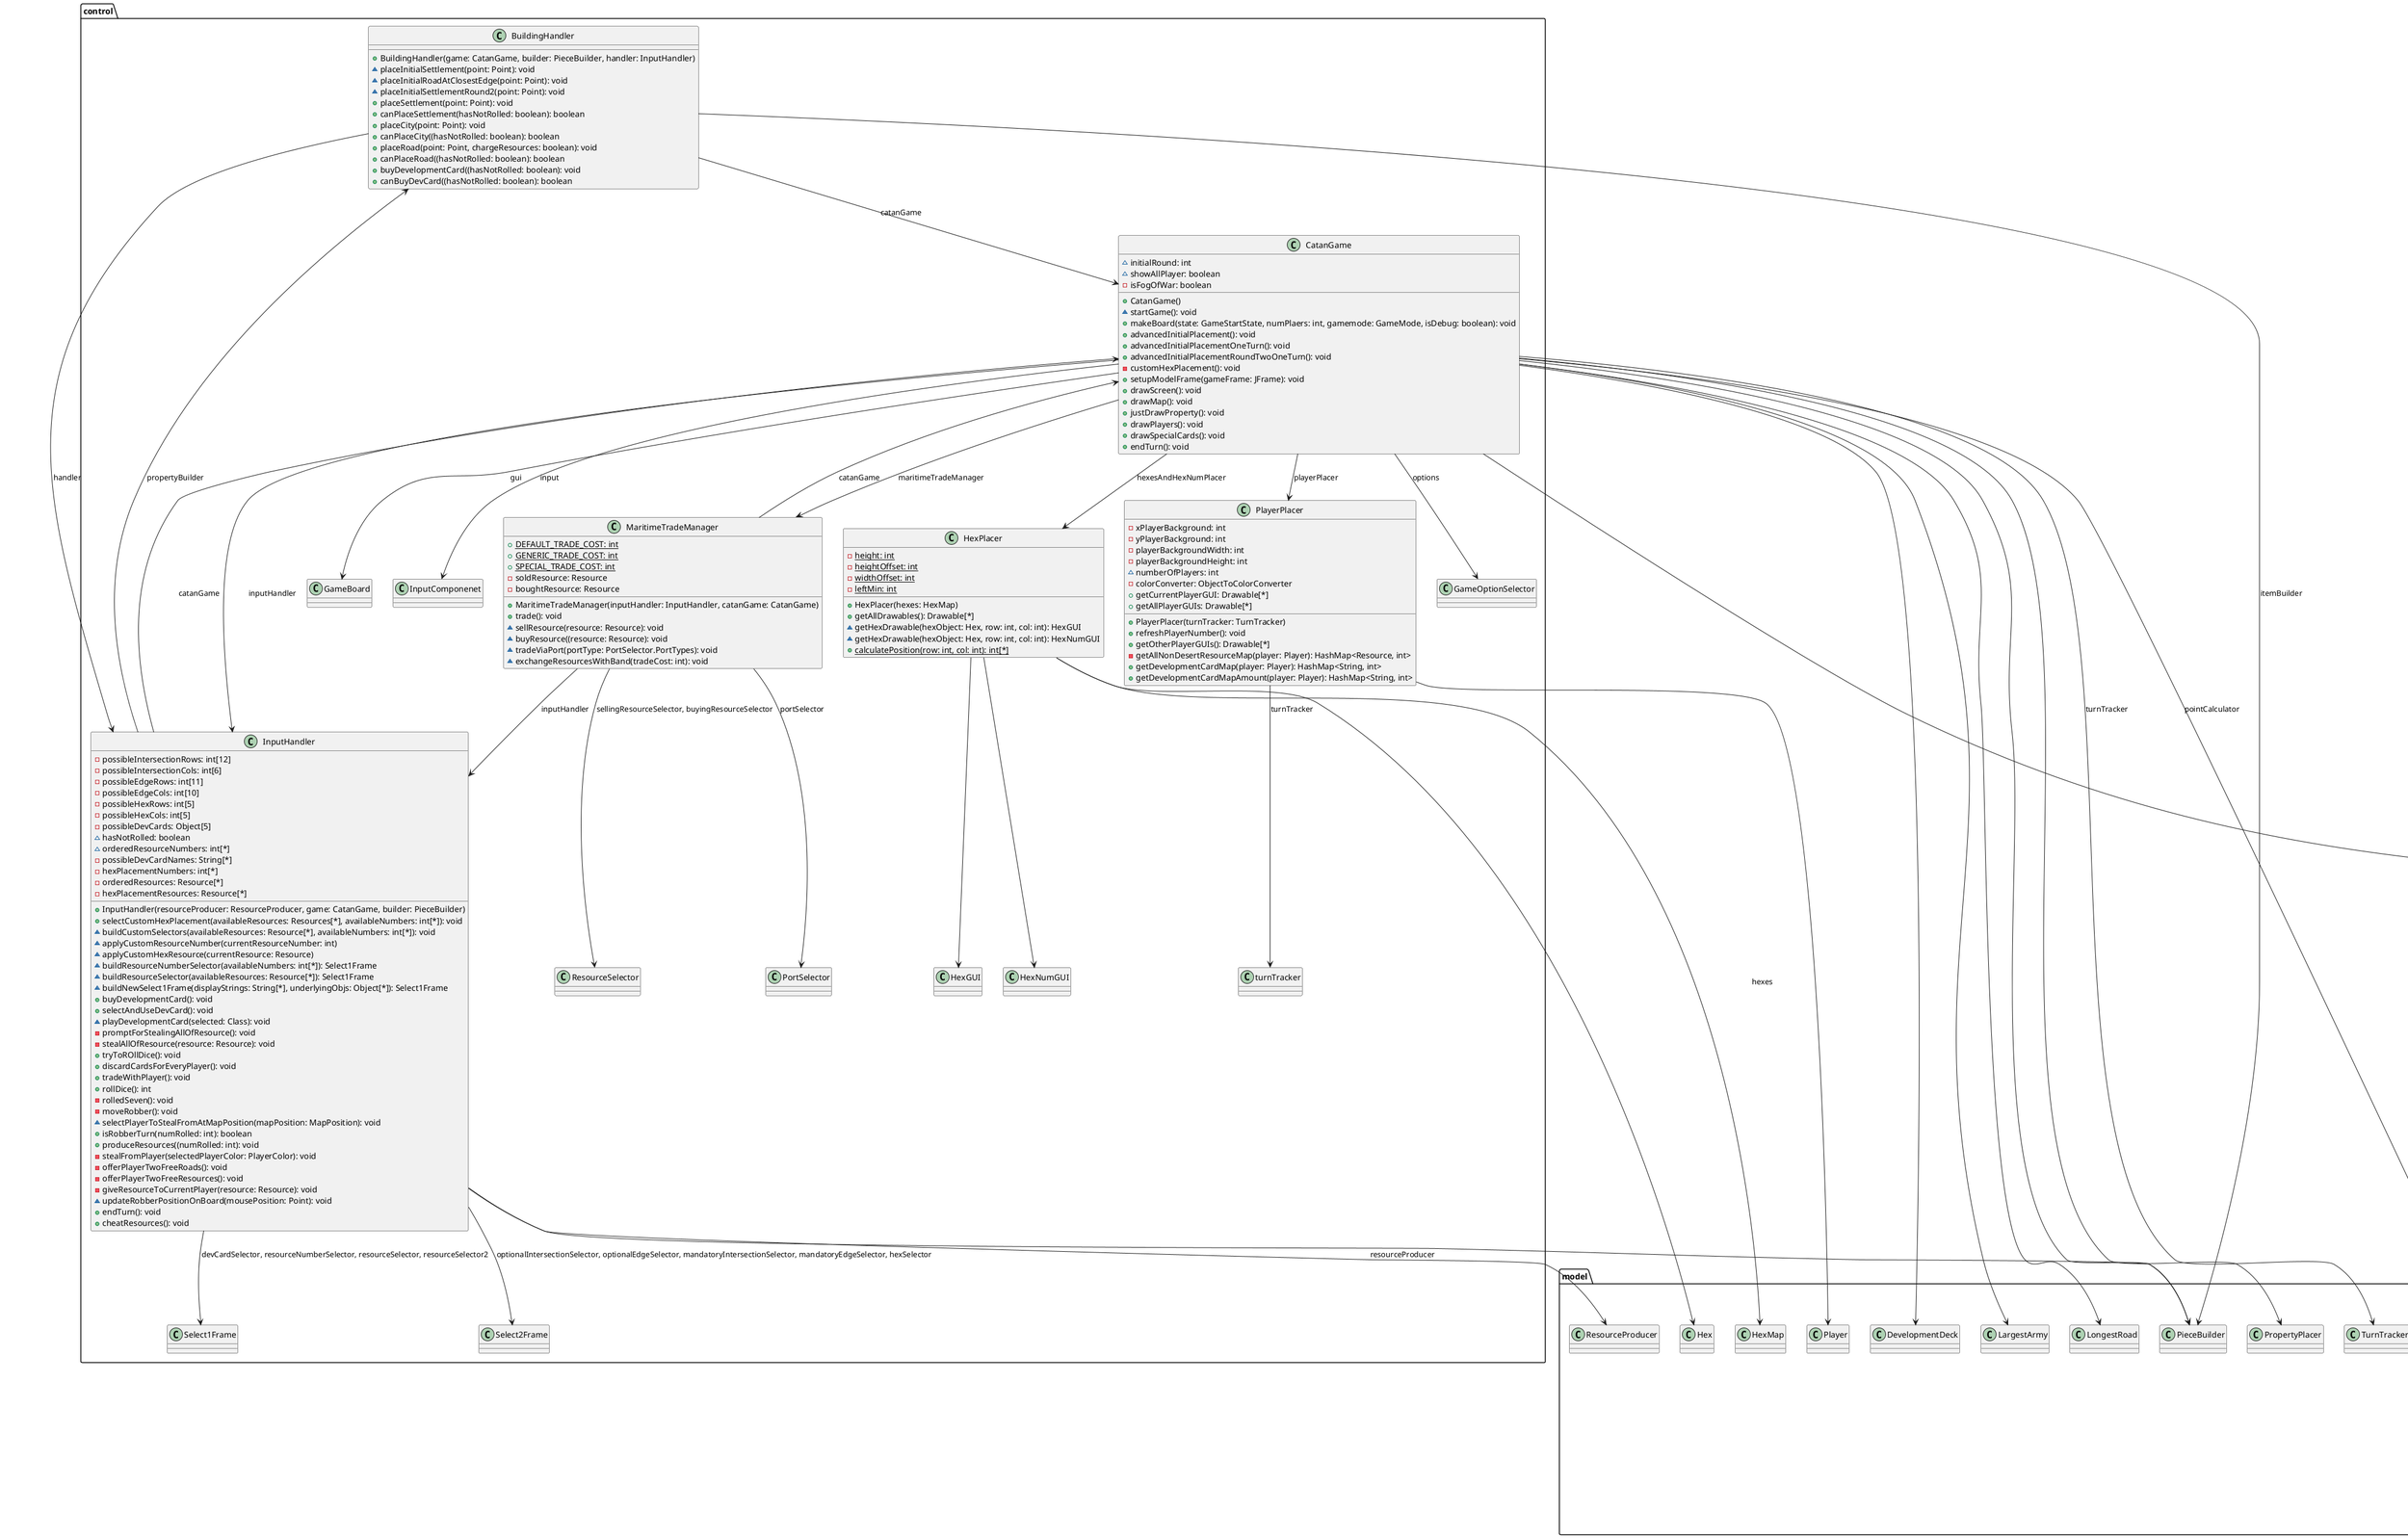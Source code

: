 @startuml
'Getters, setters and some other methods are excluded for simplicity'

package model
{
    class CandidateRoadFinder
    {
        +CandidateRoadFinder(board: GameMap)
        ~getCandidateRoadFromEdge(edge: Edge): CandidateRoad
        ~edgeRecurse(edge: Edge, visitedEdges: Edge[*], visitedIntersections: Intersection[*]): CandidateRoad
        -intersectionRecurse(intersection: Intersection, visitedEdges: Edge[*], visitedIntersections: Intersection[*]): CandidateRoad
        -edgeIsVisitable(edge: Edge, visitedEdges: Edge[*], originalColor: PlayerColor): boolean
        -intersectionNotBlocked(intersection: Intersection, originalColor: PlayerColor): boolean
    }
    CandidateRoadFinder --> GameMap: board
    CandidateRoadFinder --> Edge
    CandidateRoadFinder --> Intersection

    abstract class DevelopmentCard
    {

    }

    class DevelopmentDeck
    {

    }

    class EdgeMap
    {

    }

    class GameMap
    {

    }

    class GenericPort
    {

    }

    class Hex
    {

    }

    class HexMap
    {

    }

    class Intersection
    {

    }

    class IntersectionMap
    {

    }

    class LargestArmy
    {

    }

    class LongestRoad
    {

    }

    class MapPosition
    {

    }

    class PieceBuilder
    {

    }

    class Player
    {

    }

    class PlayerColor
    {

    }

    interface Port
    {

    }

    class PortMap
    {

    }

    class PropertyPlacer
    {

    }

    class ResourceProducer
    {

    }

    class Robber
    {

    }

    class SpecificPort
    {

    }

    class TurnTracker
    {

    }

    class VictoryPointCalculator
    {

    }
}

package control
{
    class BuildingHandler
    {
        +BuildingHandler(game: CatanGame, builder: PieceBuilder, handler: InputHandler)
        ~placeInitialSettlement(point: Point): void
        ~placeInitialRoadAtClosestEdge(point: Point): void
        ~placeInitialSettlementRound2(point: Point): void
        +placeSettlement(point: Point): void
        +canPlaceSettlement(hasNotRolled: boolean): boolean
        +placeCity(point: Point): void
        +canPlaceCity((hasNotRolled: boolean): boolean
        +placeRoad(point: Point, chargeResources: boolean): void
        +canPlaceRoad((hasNotRolled: boolean): boolean
        +buyDevelopmentCard((hasNotRolled: boolean): void
        +canBuyDevCard((hasNotRolled: boolean): boolean
    }
    BuildingHandler --> CatanGame: catanGame
    BuildingHandler --> PieceBuilder: itemBuilder
    BuildingHandler --> InputHandler: handler

    class CatanGame
    {
        ~initialRound: int
        ~showAllPlayer: boolean
        -isFogOfWar: boolean
        +CatanGame()
        ~startGame(): void
        +makeBoard(state: GameStartState, numPlaers: int, gamemode: GameMode, isDebug: boolean): void
        +advancedInitialPlacement(): void
        +advancedInitialPlacementOneTurn(): void
        +advancedInitialPlacementRoundTwoOneTurn(): void
        -customHexPlacement(): void
        +setupModelFrame(gameFrame: JFrame): void
        +drawScreen(): void
        +drawMap(): void
        +justDrawProperty(): void
        +drawPlayers(): void
        +drawSpecialCards(): void
        +endTurn(): void
    }
    CatanGame --> GameBoard: gui
    CatanGame --> InputComponenet: input
    CatanGame --> GameMap: model
    CatanGame --> HexPlacer: hexesAndHexNumPlacer
    CatanGame --> PlayerPlacer: playerPlacer
    CatanGame --> TurnTracker: turnTracker
    CatanGame --> GameOptionSelector: options
    CatanGame --> MaritimeTradeManager: maritimeTradeManager
    CatanGame --> InputHandler: inputHandler
    CatanGame --> VictoryPointCalculator: pointCalculator
    CatanGame --> LongestRoad
    CatanGame --> LargestArmy
    CatanGame --> PieceBuilder
    CatanGame --> PropertyPlacer
    CatanGame --> DevelopmentDeck

    class HexPlacer
    {
        -{static}height: int
        -{static}heightOffset: int
        -{static}widthOffset: int
        -{static}leftMin: int
        +HexPlacer(hexes: HexMap)
        +getAllDrawables(): Drawable[*]
        ~getHexDrawable(hexObject: Hex, row: int, col: int): HexGUI
        ~getHexDrawable(hexObject: Hex, row: int, col: int): HexNumGUI
        +{static}calculatePosition(row: int, col: int): int[*]
    }
    HexPlacer --> HexMap: hexes
    HexPlacer --> Hex
    HexPlacer --> HexGUI
    HexPlacer --> HexNumGUI

    'what to do about function variables?'
    class InputHandler
    {
        -possibleIntersectionRows: int[12]
        -possibleIntersectionCols: int[6]
        -possibleEdgeRows: int[11]
        -possibleEdgeCols: int[10]
        -possibleHexRows: int[5]
        -possibleHexCols: int[5]
        -possibleDevCards: Object[5]
        ~hasNotRolled: boolean
        ~orderedResourceNumbers: int[*]
        -possibleDevCardNames: String[*]
        -hexPlacementNumbers: int[*]
        -orderedResources: Resource[*]
        -hexPlacementResources: Resource[*]
        +InputHandler(resourceProducer: ResourceProducer, game: CatanGame, builder: PieceBuilder)
        +selectCustomHexPlacement(availableResources: Resources[*], availableNumbers: int[*]): void
        ~buildCustomSelectors(availableResources: Resource[*], availableNumbers: int[*]): void
        ~applyCustomResourceNumber(currentResourceNumber: int)
        ~applyCustomHexResource(currentResource: Resource)
        ~buildResourceNumberSelector(availableNumbers: int[*]): Select1Frame
        ~buildResourceSelector(availableResources: Resource[*]): Select1Frame
        ~buildNewSelect1Frame(displayStrings: String[*], underlyingObjs: Object[*]): Select1Frame
        +buyDevelopmentCard(): void
        +selectAndUseDevCard(): void
        ~playDevelopmentCard(selected: Class): void
        -promptForStealingAllOfResource(): void
        -stealAllOfResource(resource: Resource): void
        +tryToROllDice(): void
        +discardCardsForEveryPlayer(): void
        +tradeWithPlayer(): void
        +rollDice(): int
        -rolledSeven(): void
        -moveRobber(): void
        ~selectPlayerToStealFromAtMapPosition(mapPosition: MapPosition): void
        +isRobberTurn(numRolled: int): boolean
        +produceResources((numRolled: int): void
        -stealFromPlayer(selectedPlayerColor: PlayerColor): void
        -offerPlayerTwoFreeRoads(): void
        -offerPlayerTwoFreeResources(): void
        -giveResourceToCurrentPlayer(resource: Resource): void
        ~updateRobberPositionOnBoard(mousePosition: Point): void
        +endTurn(): void
        +cheatResources(): void
    }
    InputHandler --> Select1Frame: devCardSelector, resourceNumberSelector, resourceSelector, resourceSelector2
    InputHandler --> Select2Frame: optionalIntersectionSelector, optionalEdgeSelector, mandatoryIntersectionSelector, mandatoryEdgeSelector, hexSelector
    InputHandler --> BuildingHandler: propertyBuilder
    InputHandler --> ResourceProducer: resourceProducer
    InputHandler --> CatanGame: catanGame
    InputHandler --> PieceBuilder

    class MaritimeTradeManager
    {
        +{static} DEFAULT_TRADE_COST: int
        +{static} GENERIC_TRADE_COST: int
        +{static} SPECIAL_TRADE_COST: int
        -soldResource: Resource
        -boughtResource: Resource
        +MaritimeTradeManager(inputHandler: InputHandler, catanGame: CatanGame)
        +trade(): void
        ~sellResource(resource: Resource): void
        ~buyResource((resource: Resource): void
        ~tradeViaPort(portType: PortSelector.PortTypes): void
        ~exchangeResourcesWithBand(tradeCost: int): void
    }
    MaritimeTradeManager --> InputHandler: inputHandler
    MaritimeTradeManager --> CatanGame: catanGame
    MaritimeTradeManager --> ResourceSelector: sellingResourceSelector, buyingResourceSelector
    MaritimeTradeManager --> PortSelector: portSelector

    class PlayerPlacer
    {
        -xPlayerBackground: int
        -yPlayerBackground: int
        -playerBackgroundWidth: int
        -playerBackgroundHeight: int
        ~numberOfPlayers: int
        -colorConverter: ObjectToColorConverter
        +PlayerPlacer(turnTracker: TurnTracker)
        +refreshPlayerNumber(): void
        +getCurrentPlayerGUI: Drawable[*]
        +getAllPlayerGUIs: Drawable[*]
        +getOtherPlayerGUIs(): Drawable[*]
        -getAllNonDesertResourceMap(player: Player): HashMap<Resource, int>
        +getDevelopmentCardMap(player: Player): HashMap<String, int>
        +getDevelopmentCardMapAmount(player: Player): HashMap<String, int>
    }
    PlayerPlacer --> turnTracker: turnTracker
    PlayerPlacer --> Player
}
@enduml